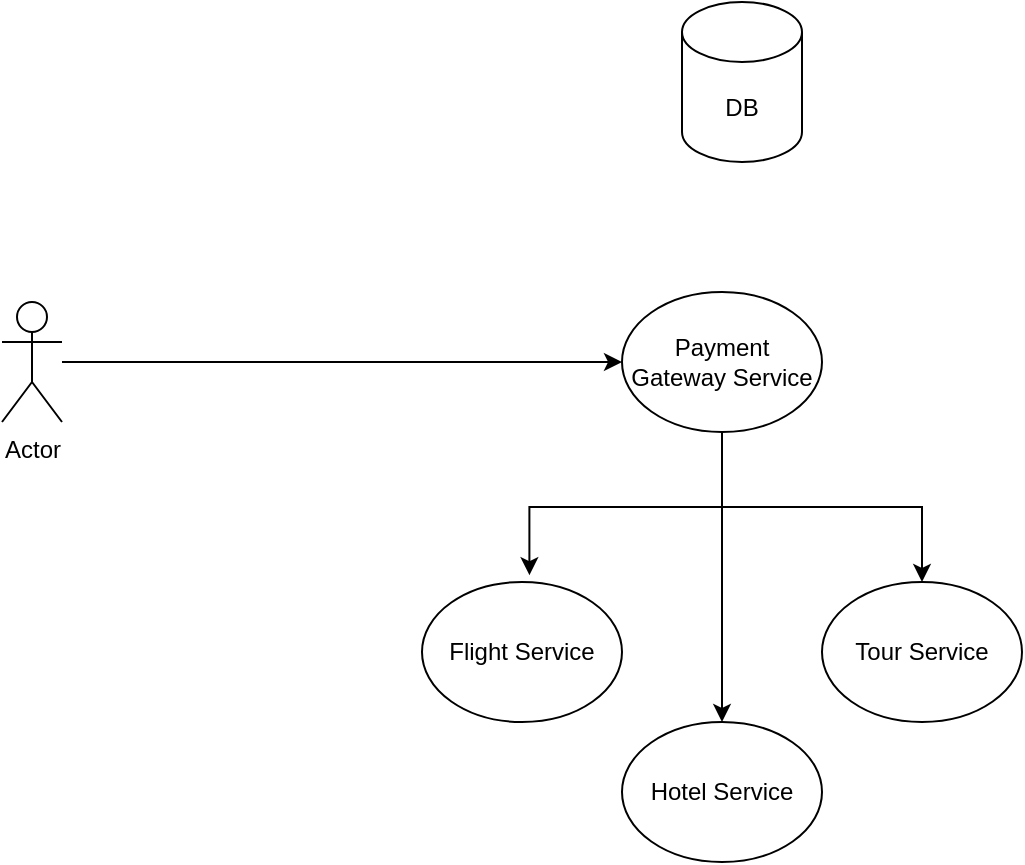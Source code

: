 <mxfile version="20.8.13" type="gitlab">
  <diagram name="Page-1" id="Vfwr5uenpk2pbD5P71Gp">
    <mxGraphModel dx="1094" dy="566" grid="1" gridSize="10" guides="1" tooltips="1" connect="1" arrows="1" fold="1" page="1" pageScale="1" pageWidth="850" pageHeight="1100" math="0" shadow="0">
      <root>
        <mxCell id="0" />
        <mxCell id="1" parent="0" />
        <mxCell id="vQ33bp7E2cLdNLxbvYFG-9" style="edgeStyle=orthogonalEdgeStyle;rounded=0;orthogonalLoop=1;jettySize=auto;html=1;entryX=0;entryY=0.5;entryDx=0;entryDy=0;" edge="1" parent="1" source="vQ33bp7E2cLdNLxbvYFG-1" target="vQ33bp7E2cLdNLxbvYFG-4">
          <mxGeometry relative="1" as="geometry">
            <mxPoint x="100" y="200" as="targetPoint" />
          </mxGeometry>
        </mxCell>
        <mxCell id="vQ33bp7E2cLdNLxbvYFG-1" value="Actor" style="shape=umlActor;verticalLabelPosition=bottom;verticalAlign=top;html=1;outlineConnect=0;" vertex="1" parent="1">
          <mxGeometry x="40" y="170" width="30" height="60" as="geometry" />
        </mxCell>
        <mxCell id="vQ33bp7E2cLdNLxbvYFG-10" style="edgeStyle=orthogonalEdgeStyle;rounded=0;orthogonalLoop=1;jettySize=auto;html=1;entryX=0.537;entryY=-0.049;entryDx=0;entryDy=0;entryPerimeter=0;" edge="1" parent="1" source="vQ33bp7E2cLdNLxbvYFG-4" target="vQ33bp7E2cLdNLxbvYFG-5">
          <mxGeometry relative="1" as="geometry">
            <mxPoint x="330" y="300" as="targetPoint" />
          </mxGeometry>
        </mxCell>
        <mxCell id="vQ33bp7E2cLdNLxbvYFG-13" style="edgeStyle=orthogonalEdgeStyle;rounded=0;orthogonalLoop=1;jettySize=auto;html=1;" edge="1" parent="1" source="vQ33bp7E2cLdNLxbvYFG-4" target="vQ33bp7E2cLdNLxbvYFG-7">
          <mxGeometry relative="1" as="geometry" />
        </mxCell>
        <mxCell id="vQ33bp7E2cLdNLxbvYFG-14" style="edgeStyle=orthogonalEdgeStyle;rounded=0;orthogonalLoop=1;jettySize=auto;html=1;" edge="1" parent="1" source="vQ33bp7E2cLdNLxbvYFG-4" target="vQ33bp7E2cLdNLxbvYFG-6">
          <mxGeometry relative="1" as="geometry" />
        </mxCell>
        <mxCell id="vQ33bp7E2cLdNLxbvYFG-4" value="Payment Gateway Service" style="ellipse;whiteSpace=wrap;html=1;" vertex="1" parent="1">
          <mxGeometry x="350" y="165" width="100" height="70" as="geometry" />
        </mxCell>
        <mxCell id="vQ33bp7E2cLdNLxbvYFG-5" value="Flight Service" style="ellipse;whiteSpace=wrap;html=1;" vertex="1" parent="1">
          <mxGeometry x="250" y="310" width="100" height="70" as="geometry" />
        </mxCell>
        <mxCell id="vQ33bp7E2cLdNLxbvYFG-6" value="Tour Service" style="ellipse;whiteSpace=wrap;html=1;" vertex="1" parent="1">
          <mxGeometry x="450" y="310" width="100" height="70" as="geometry" />
        </mxCell>
        <mxCell id="vQ33bp7E2cLdNLxbvYFG-7" value="Hotel Service" style="ellipse;whiteSpace=wrap;html=1;" vertex="1" parent="1">
          <mxGeometry x="350" y="380" width="100" height="70" as="geometry" />
        </mxCell>
        <mxCell id="vQ33bp7E2cLdNLxbvYFG-8" value="DB" style="shape=cylinder3;whiteSpace=wrap;html=1;boundedLbl=1;backgroundOutline=1;size=15;" vertex="1" parent="1">
          <mxGeometry x="380" y="20" width="60" height="80" as="geometry" />
        </mxCell>
      </root>
    </mxGraphModel>
  </diagram>
</mxfile>

